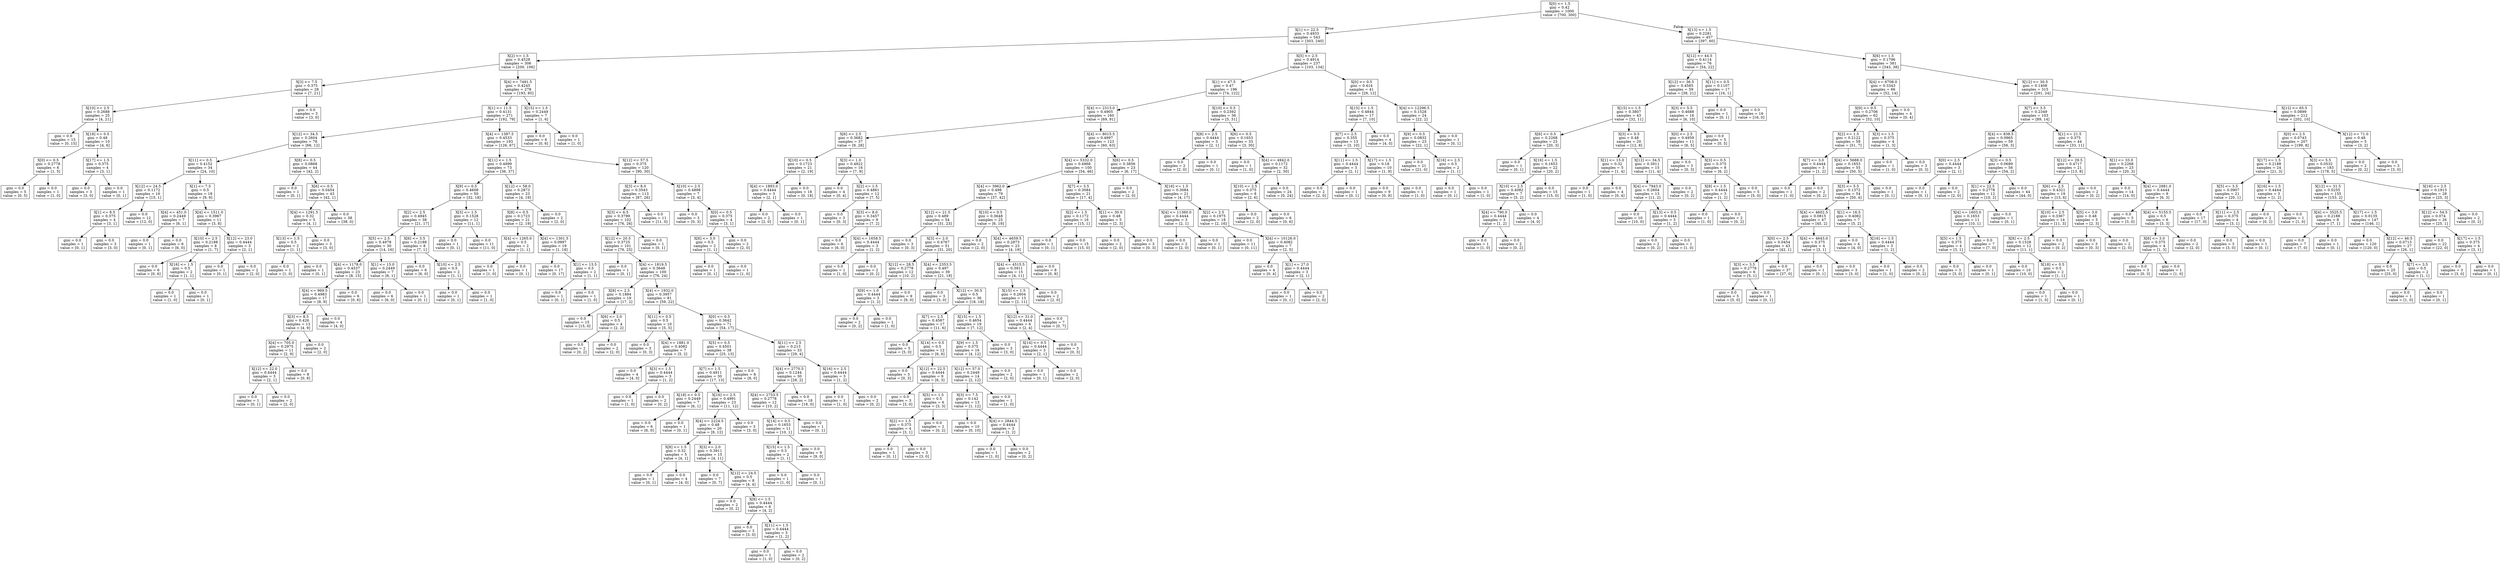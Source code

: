 digraph Tree {
node [shape=box] ;
0 [label="X[0] <= 1.5\ngini = 0.42\nsamples = 1000\nvalue = [700, 300]"] ;
1 [label="X[1] <= 22.5\ngini = 0.4933\nsamples = 543\nvalue = [303, 240]"] ;
0 -> 1 [labeldistance=2.5, labelangle=45, headlabel="True"] ;
2 [label="X[2] <= 1.5\ngini = 0.4528\nsamples = 306\nvalue = [200, 106]"] ;
1 -> 2 ;
3 [label="X[3] <= 7.5\ngini = 0.375\nsamples = 28\nvalue = [7, 21]"] ;
2 -> 3 ;
4 [label="X[10] <= 2.5\ngini = 0.2688\nsamples = 25\nvalue = [4, 21]"] ;
3 -> 4 ;
5 [label="gini = 0.0\nsamples = 15\nvalue = [0, 15]"] ;
4 -> 5 ;
6 [label="X[18] <= 0.5\ngini = 0.48\nsamples = 10\nvalue = [4, 6]"] ;
4 -> 6 ;
7 [label="X[0] <= 0.5\ngini = 0.2778\nsamples = 6\nvalue = [1, 5]"] ;
6 -> 7 ;
8 [label="gini = 0.0\nsamples = 5\nvalue = [0, 5]"] ;
7 -> 8 ;
9 [label="gini = 0.0\nsamples = 1\nvalue = [1, 0]"] ;
7 -> 9 ;
10 [label="X[17] <= 1.5\ngini = 0.375\nsamples = 4\nvalue = [3, 1]"] ;
6 -> 10 ;
11 [label="gini = 0.0\nsamples = 3\nvalue = [3, 0]"] ;
10 -> 11 ;
12 [label="gini = 0.0\nsamples = 1\nvalue = [0, 1]"] ;
10 -> 12 ;
13 [label="gini = 0.0\nsamples = 3\nvalue = [3, 0]"] ;
3 -> 13 ;
14 [label="X[4] <= 7491.5\ngini = 0.4245\nsamples = 278\nvalue = [193, 85]"] ;
2 -> 14 ;
15 [label="X[1] <= 11.5\ngini = 0.4131\nsamples = 271\nvalue = [192, 79]"] ;
14 -> 15 ;
16 [label="X[12] <= 34.5\ngini = 0.2604\nsamples = 78\nvalue = [66, 12]"] ;
15 -> 16 ;
17 [label="X[11] <= 0.5\ngini = 0.4152\nsamples = 34\nvalue = [24, 10]"] ;
16 -> 17 ;
18 [label="X[12] <= 24.5\ngini = 0.1172\nsamples = 16\nvalue = [15, 1]"] ;
17 -> 18 ;
19 [label="X[1] <= 8.5\ngini = 0.375\nsamples = 4\nvalue = [3, 1]"] ;
18 -> 19 ;
20 [label="gini = 0.0\nsamples = 1\nvalue = [0, 1]"] ;
19 -> 20 ;
21 [label="gini = 0.0\nsamples = 3\nvalue = [3, 0]"] ;
19 -> 21 ;
22 [label="gini = 0.0\nsamples = 12\nvalue = [12, 0]"] ;
18 -> 22 ;
23 [label="X[1] <= 7.5\ngini = 0.5\nsamples = 18\nvalue = [9, 9]"] ;
17 -> 23 ;
24 [label="X[4] <= 451.0\ngini = 0.2449\nsamples = 7\nvalue = [6, 1]"] ;
23 -> 24 ;
25 [label="gini = 0.0\nsamples = 1\nvalue = [0, 1]"] ;
24 -> 25 ;
26 [label="gini = 0.0\nsamples = 6\nvalue = [6, 0]"] ;
24 -> 26 ;
27 [label="X[4] <= 1511.0\ngini = 0.3967\nsamples = 11\nvalue = [3, 8]"] ;
23 -> 27 ;
28 [label="X[10] <= 2.5\ngini = 0.2188\nsamples = 8\nvalue = [1, 7]"] ;
27 -> 28 ;
29 [label="gini = 0.0\nsamples = 6\nvalue = [0, 6]"] ;
28 -> 29 ;
30 [label="X[16] <= 1.5\ngini = 0.5\nsamples = 2\nvalue = [1, 1]"] ;
28 -> 30 ;
31 [label="gini = 0.0\nsamples = 1\nvalue = [1, 0]"] ;
30 -> 31 ;
32 [label="gini = 0.0\nsamples = 1\nvalue = [0, 1]"] ;
30 -> 32 ;
33 [label="X[12] <= 23.0\ngini = 0.4444\nsamples = 3\nvalue = [2, 1]"] ;
27 -> 33 ;
34 [label="gini = 0.0\nsamples = 1\nvalue = [0, 1]"] ;
33 -> 34 ;
35 [label="gini = 0.0\nsamples = 2\nvalue = [2, 0]"] ;
33 -> 35 ;
36 [label="X[8] <= 0.5\ngini = 0.0868\nsamples = 44\nvalue = [42, 2]"] ;
16 -> 36 ;
37 [label="gini = 0.0\nsamples = 1\nvalue = [0, 1]"] ;
36 -> 37 ;
38 [label="X[6] <= 0.5\ngini = 0.0454\nsamples = 43\nvalue = [42, 1]"] ;
36 -> 38 ;
39 [label="X[4] <= 1291.5\ngini = 0.32\nsamples = 5\nvalue = [4, 1]"] ;
38 -> 39 ;
40 [label="X[13] <= 1.5\ngini = 0.5\nsamples = 2\nvalue = [1, 1]"] ;
39 -> 40 ;
41 [label="gini = 0.0\nsamples = 1\nvalue = [1, 0]"] ;
40 -> 41 ;
42 [label="gini = 0.0\nsamples = 1\nvalue = [0, 1]"] ;
40 -> 42 ;
43 [label="gini = 0.0\nsamples = 3\nvalue = [3, 0]"] ;
39 -> 43 ;
44 [label="gini = 0.0\nsamples = 38\nvalue = [38, 0]"] ;
38 -> 44 ;
45 [label="X[4] <= 1387.5\ngini = 0.4533\nsamples = 193\nvalue = [126, 67]"] ;
15 -> 45 ;
46 [label="X[11] <= 1.5\ngini = 0.4999\nsamples = 73\nvalue = [36, 37]"] ;
45 -> 46 ;
47 [label="X[9] <= 0.5\ngini = 0.4608\nsamples = 50\nvalue = [32, 18]"] ;
46 -> 47 ;
48 [label="X[2] <= 2.5\ngini = 0.4945\nsamples = 38\nvalue = [21, 17]"] ;
47 -> 48 ;
49 [label="X[5] <= 2.5\ngini = 0.4978\nsamples = 30\nvalue = [14, 16]"] ;
48 -> 49 ;
50 [label="X[4] <= 1178.0\ngini = 0.4537\nsamples = 23\nvalue = [8, 15]"] ;
49 -> 50 ;
51 [label="X[4] <= 969.5\ngini = 0.4983\nsamples = 17\nvalue = [8, 9]"] ;
50 -> 51 ;
52 [label="X[3] <= 8.5\ngini = 0.426\nsamples = 13\nvalue = [4, 9]"] ;
51 -> 52 ;
53 [label="X[4] <= 705.0\ngini = 0.2975\nsamples = 11\nvalue = [2, 9]"] ;
52 -> 53 ;
54 [label="X[12] <= 22.0\ngini = 0.4444\nsamples = 3\nvalue = [2, 1]"] ;
53 -> 54 ;
55 [label="gini = 0.0\nsamples = 1\nvalue = [0, 1]"] ;
54 -> 55 ;
56 [label="gini = 0.0\nsamples = 2\nvalue = [2, 0]"] ;
54 -> 56 ;
57 [label="gini = 0.0\nsamples = 8\nvalue = [0, 8]"] ;
53 -> 57 ;
58 [label="gini = 0.0\nsamples = 2\nvalue = [2, 0]"] ;
52 -> 58 ;
59 [label="gini = 0.0\nsamples = 4\nvalue = [4, 0]"] ;
51 -> 59 ;
60 [label="gini = 0.0\nsamples = 6\nvalue = [0, 6]"] ;
50 -> 60 ;
61 [label="X[1] <= 15.0\ngini = 0.2449\nsamples = 7\nvalue = [6, 1]"] ;
49 -> 61 ;
62 [label="gini = 0.0\nsamples = 6\nvalue = [6, 0]"] ;
61 -> 62 ;
63 [label="gini = 0.0\nsamples = 1\nvalue = [0, 1]"] ;
61 -> 63 ;
64 [label="X[6] <= 3.5\ngini = 0.2188\nsamples = 8\nvalue = [7, 1]"] ;
48 -> 64 ;
65 [label="gini = 0.0\nsamples = 6\nvalue = [6, 0]"] ;
64 -> 65 ;
66 [label="X[10] <= 2.5\ngini = 0.5\nsamples = 2\nvalue = [1, 1]"] ;
64 -> 66 ;
67 [label="gini = 0.0\nsamples = 1\nvalue = [0, 1]"] ;
66 -> 67 ;
68 [label="gini = 0.0\nsamples = 1\nvalue = [1, 0]"] ;
66 -> 68 ;
69 [label="X[3] <= 1.5\ngini = 0.1528\nsamples = 12\nvalue = [11, 1]"] ;
47 -> 69 ;
70 [label="gini = 0.0\nsamples = 1\nvalue = [0, 1]"] ;
69 -> 70 ;
71 [label="gini = 0.0\nsamples = 11\nvalue = [11, 0]"] ;
69 -> 71 ;
72 [label="X[12] <= 58.0\ngini = 0.2873\nsamples = 23\nvalue = [4, 19]"] ;
46 -> 72 ;
73 [label="X[8] <= 0.5\ngini = 0.1723\nsamples = 21\nvalue = [2, 19]"] ;
72 -> 73 ;
74 [label="X[4] <= 1265.0\ngini = 0.5\nsamples = 2\nvalue = [1, 1]"] ;
73 -> 74 ;
75 [label="gini = 0.0\nsamples = 1\nvalue = [1, 0]"] ;
74 -> 75 ;
76 [label="gini = 0.0\nsamples = 1\nvalue = [0, 1]"] ;
74 -> 76 ;
77 [label="X[4] <= 1301.5\ngini = 0.0997\nsamples = 19\nvalue = [1, 18]"] ;
73 -> 77 ;
78 [label="gini = 0.0\nsamples = 17\nvalue = [0, 17]"] ;
77 -> 78 ;
79 [label="X[1] <= 13.5\ngini = 0.5\nsamples = 2\nvalue = [1, 1]"] ;
77 -> 79 ;
80 [label="gini = 0.0\nsamples = 1\nvalue = [0, 1]"] ;
79 -> 80 ;
81 [label="gini = 0.0\nsamples = 1\nvalue = [1, 0]"] ;
79 -> 81 ;
82 [label="gini = 0.0\nsamples = 2\nvalue = [2, 0]"] ;
72 -> 82 ;
83 [label="X[12] <= 57.5\ngini = 0.375\nsamples = 120\nvalue = [90, 30]"] ;
45 -> 83 ;
84 [label="X[3] <= 8.0\ngini = 0.3543\nsamples = 113\nvalue = [87, 26]"] ;
83 -> 84 ;
85 [label="X[3] <= 6.5\ngini = 0.3799\nsamples = 102\nvalue = [76, 26]"] ;
84 -> 85 ;
86 [label="X[12] <= 20.5\ngini = 0.3725\nsamples = 101\nvalue = [76, 25]"] ;
85 -> 86 ;
87 [label="gini = 0.0\nsamples = 1\nvalue = [0, 1]"] ;
86 -> 87 ;
88 [label="X[4] <= 1819.5\ngini = 0.3648\nsamples = 100\nvalue = [76, 24]"] ;
86 -> 88 ;
89 [label="X[8] <= 2.5\ngini = 0.1884\nsamples = 19\nvalue = [17, 2]"] ;
88 -> 89 ;
90 [label="gini = 0.0\nsamples = 15\nvalue = [15, 0]"] ;
89 -> 90 ;
91 [label="X[6] <= 3.0\ngini = 0.5\nsamples = 4\nvalue = [2, 2]"] ;
89 -> 91 ;
92 [label="gini = 0.0\nsamples = 2\nvalue = [0, 2]"] ;
91 -> 92 ;
93 [label="gini = 0.0\nsamples = 2\nvalue = [2, 0]"] ;
91 -> 93 ;
94 [label="X[4] <= 1932.0\ngini = 0.3957\nsamples = 81\nvalue = [59, 22]"] ;
88 -> 94 ;
95 [label="X[11] <= 0.5\ngini = 0.5\nsamples = 10\nvalue = [5, 5]"] ;
94 -> 95 ;
96 [label="gini = 0.0\nsamples = 3\nvalue = [0, 3]"] ;
95 -> 96 ;
97 [label="X[4] <= 1881.0\ngini = 0.4082\nsamples = 7\nvalue = [5, 2]"] ;
95 -> 97 ;
98 [label="gini = 0.0\nsamples = 4\nvalue = [4, 0]"] ;
97 -> 98 ;
99 [label="X[3] <= 1.5\ngini = 0.4444\nsamples = 3\nvalue = [1, 2]"] ;
97 -> 99 ;
100 [label="gini = 0.0\nsamples = 1\nvalue = [1, 0]"] ;
99 -> 100 ;
101 [label="gini = 0.0\nsamples = 2\nvalue = [0, 2]"] ;
99 -> 101 ;
102 [label="X[0] <= 0.5\ngini = 0.3642\nsamples = 71\nvalue = [54, 17]"] ;
94 -> 102 ;
103 [label="X[5] <= 0.5\ngini = 0.4501\nsamples = 38\nvalue = [25, 13]"] ;
102 -> 103 ;
104 [label="X[7] <= 1.5\ngini = 0.4911\nsamples = 30\nvalue = [17, 13]"] ;
103 -> 104 ;
105 [label="X[18] <= 0.5\ngini = 0.2449\nsamples = 7\nvalue = [6, 1]"] ;
104 -> 105 ;
106 [label="gini = 0.0\nsamples = 6\nvalue = [6, 0]"] ;
105 -> 106 ;
107 [label="gini = 0.0\nsamples = 1\nvalue = [0, 1]"] ;
105 -> 107 ;
108 [label="X[16] <= 2.5\ngini = 0.4991\nsamples = 23\nvalue = [11, 12]"] ;
104 -> 108 ;
109 [label="X[4] <= 2224.5\ngini = 0.48\nsamples = 20\nvalue = [8, 12]"] ;
108 -> 109 ;
110 [label="X[8] <= 1.5\ngini = 0.32\nsamples = 5\nvalue = [4, 1]"] ;
109 -> 110 ;
111 [label="gini = 0.0\nsamples = 1\nvalue = [0, 1]"] ;
110 -> 111 ;
112 [label="gini = 0.0\nsamples = 4\nvalue = [4, 0]"] ;
110 -> 112 ;
113 [label="X[3] <= 2.0\ngini = 0.3911\nsamples = 15\nvalue = [4, 11]"] ;
109 -> 113 ;
114 [label="gini = 0.0\nsamples = 7\nvalue = [0, 7]"] ;
113 -> 114 ;
115 [label="X[12] <= 24.5\ngini = 0.5\nsamples = 8\nvalue = [4, 4]"] ;
113 -> 115 ;
116 [label="gini = 0.0\nsamples = 2\nvalue = [0, 2]"] ;
115 -> 116 ;
117 [label="X[8] <= 1.5\ngini = 0.4444\nsamples = 6\nvalue = [4, 2]"] ;
115 -> 117 ;
118 [label="gini = 0.0\nsamples = 3\nvalue = [3, 0]"] ;
117 -> 118 ;
119 [label="X[11] <= 1.5\ngini = 0.4444\nsamples = 3\nvalue = [1, 2]"] ;
117 -> 119 ;
120 [label="gini = 0.0\nsamples = 1\nvalue = [1, 0]"] ;
119 -> 120 ;
121 [label="gini = 0.0\nsamples = 2\nvalue = [0, 2]"] ;
119 -> 121 ;
122 [label="gini = 0.0\nsamples = 3\nvalue = [3, 0]"] ;
108 -> 122 ;
123 [label="gini = 0.0\nsamples = 8\nvalue = [8, 0]"] ;
103 -> 123 ;
124 [label="X[11] <= 2.5\ngini = 0.213\nsamples = 33\nvalue = [29, 4]"] ;
102 -> 124 ;
125 [label="X[4] <= 2770.5\ngini = 0.1244\nsamples = 30\nvalue = [28, 2]"] ;
124 -> 125 ;
126 [label="X[4] <= 2753.5\ngini = 0.2778\nsamples = 12\nvalue = [10, 2]"] ;
125 -> 126 ;
127 [label="X[14] <= 0.5\ngini = 0.1653\nsamples = 11\nvalue = [10, 1]"] ;
126 -> 127 ;
128 [label="X[15] <= 1.5\ngini = 0.5\nsamples = 2\nvalue = [1, 1]"] ;
127 -> 128 ;
129 [label="gini = 0.0\nsamples = 1\nvalue = [1, 0]"] ;
128 -> 129 ;
130 [label="gini = 0.0\nsamples = 1\nvalue = [0, 1]"] ;
128 -> 130 ;
131 [label="gini = 0.0\nsamples = 9\nvalue = [9, 0]"] ;
127 -> 131 ;
132 [label="gini = 0.0\nsamples = 1\nvalue = [0, 1]"] ;
126 -> 132 ;
133 [label="gini = 0.0\nsamples = 18\nvalue = [18, 0]"] ;
125 -> 133 ;
134 [label="X[16] <= 2.5\ngini = 0.4444\nsamples = 3\nvalue = [1, 2]"] ;
124 -> 134 ;
135 [label="gini = 0.0\nsamples = 1\nvalue = [1, 0]"] ;
134 -> 135 ;
136 [label="gini = 0.0\nsamples = 2\nvalue = [0, 2]"] ;
134 -> 136 ;
137 [label="gini = 0.0\nsamples = 1\nvalue = [0, 1]"] ;
85 -> 137 ;
138 [label="gini = 0.0\nsamples = 11\nvalue = [11, 0]"] ;
84 -> 138 ;
139 [label="X[10] <= 2.5\ngini = 0.4898\nsamples = 7\nvalue = [3, 4]"] ;
83 -> 139 ;
140 [label="gini = 0.0\nsamples = 3\nvalue = [0, 3]"] ;
139 -> 140 ;
141 [label="X[0] <= 0.5\ngini = 0.375\nsamples = 4\nvalue = [3, 1]"] ;
139 -> 141 ;
142 [label="X[6] <= 3.0\ngini = 0.5\nsamples = 2\nvalue = [1, 1]"] ;
141 -> 142 ;
143 [label="gini = 0.0\nsamples = 1\nvalue = [0, 1]"] ;
142 -> 143 ;
144 [label="gini = 0.0\nsamples = 1\nvalue = [1, 0]"] ;
142 -> 144 ;
145 [label="gini = 0.0\nsamples = 2\nvalue = [2, 0]"] ;
141 -> 145 ;
146 [label="X[15] <= 1.5\ngini = 0.2449\nsamples = 7\nvalue = [1, 6]"] ;
14 -> 146 ;
147 [label="gini = 0.0\nsamples = 6\nvalue = [0, 6]"] ;
146 -> 147 ;
148 [label="gini = 0.0\nsamples = 1\nvalue = [1, 0]"] ;
146 -> 148 ;
149 [label="X[5] <= 2.5\ngini = 0.4914\nsamples = 237\nvalue = [103, 134]"] ;
1 -> 149 ;
150 [label="X[1] <= 47.5\ngini = 0.47\nsamples = 196\nvalue = [74, 122]"] ;
149 -> 150 ;
151 [label="X[4] <= 2313.0\ngini = 0.4905\nsamples = 160\nvalue = [69, 91]"] ;
150 -> 151 ;
152 [label="X[6] <= 2.5\ngini = 0.3682\nsamples = 37\nvalue = [9, 28]"] ;
151 -> 152 ;
153 [label="X[10] <= 0.5\ngini = 0.1723\nsamples = 21\nvalue = [2, 19]"] ;
152 -> 153 ;
154 [label="X[4] <= 1893.0\ngini = 0.4444\nsamples = 3\nvalue = [2, 1]"] ;
153 -> 154 ;
155 [label="gini = 0.0\nsamples = 2\nvalue = [2, 0]"] ;
154 -> 155 ;
156 [label="gini = 0.0\nsamples = 1\nvalue = [0, 1]"] ;
154 -> 156 ;
157 [label="gini = 0.0\nsamples = 18\nvalue = [0, 18]"] ;
153 -> 157 ;
158 [label="X[3] <= 1.0\ngini = 0.4922\nsamples = 16\nvalue = [7, 9]"] ;
152 -> 158 ;
159 [label="gini = 0.0\nsamples = 4\nvalue = [0, 4]"] ;
158 -> 159 ;
160 [label="X[2] <= 1.5\ngini = 0.4861\nsamples = 12\nvalue = [7, 5]"] ;
158 -> 160 ;
161 [label="gini = 0.0\nsamples = 3\nvalue = [0, 3]"] ;
160 -> 161 ;
162 [label="X[3] <= 8.0\ngini = 0.3457\nsamples = 9\nvalue = [7, 2]"] ;
160 -> 162 ;
163 [label="gini = 0.0\nsamples = 6\nvalue = [6, 0]"] ;
162 -> 163 ;
164 [label="X[4] <= 1658.5\ngini = 0.4444\nsamples = 3\nvalue = [1, 2]"] ;
162 -> 164 ;
165 [label="gini = 0.0\nsamples = 1\nvalue = [1, 0]"] ;
164 -> 165 ;
166 [label="gini = 0.0\nsamples = 2\nvalue = [0, 2]"] ;
164 -> 166 ;
167 [label="X[4] <= 8015.5\ngini = 0.4997\nsamples = 123\nvalue = [60, 63]"] ;
151 -> 167 ;
168 [label="X[4] <= 5332.0\ngini = 0.4968\nsamples = 100\nvalue = [54, 46]"] ;
167 -> 168 ;
169 [label="X[4] <= 3962.0\ngini = 0.498\nsamples = 79\nvalue = [37, 42]"] ;
168 -> 169 ;
170 [label="X[12] <= 21.5\ngini = 0.489\nsamples = 54\nvalue = [31, 23]"] ;
169 -> 170 ;
171 [label="gini = 0.0\nsamples = 3\nvalue = [0, 3]"] ;
170 -> 171 ;
172 [label="X[3] <= 2.0\ngini = 0.4767\nsamples = 51\nvalue = [31, 20]"] ;
170 -> 172 ;
173 [label="X[12] <= 28.5\ngini = 0.2778\nsamples = 12\nvalue = [10, 2]"] ;
172 -> 173 ;
174 [label="X[9] <= 1.0\ngini = 0.4444\nsamples = 3\nvalue = [1, 2]"] ;
173 -> 174 ;
175 [label="gini = 0.0\nsamples = 2\nvalue = [0, 2]"] ;
174 -> 175 ;
176 [label="gini = 0.0\nsamples = 1\nvalue = [1, 0]"] ;
174 -> 176 ;
177 [label="gini = 0.0\nsamples = 9\nvalue = [9, 0]"] ;
173 -> 177 ;
178 [label="X[4] <= 2353.5\ngini = 0.497\nsamples = 39\nvalue = [21, 18]"] ;
172 -> 178 ;
179 [label="gini = 0.0\nsamples = 3\nvalue = [3, 0]"] ;
178 -> 179 ;
180 [label="X[12] <= 30.5\ngini = 0.5\nsamples = 36\nvalue = [18, 18]"] ;
178 -> 180 ;
181 [label="X[7] <= 2.5\ngini = 0.4567\nsamples = 17\nvalue = [11, 6]"] ;
180 -> 181 ;
182 [label="gini = 0.0\nsamples = 5\nvalue = [5, 0]"] ;
181 -> 182 ;
183 [label="X[14] <= 0.5\ngini = 0.5\nsamples = 12\nvalue = [6, 6]"] ;
181 -> 183 ;
184 [label="gini = 0.0\nsamples = 3\nvalue = [0, 3]"] ;
183 -> 184 ;
185 [label="X[12] <= 22.5\ngini = 0.4444\nsamples = 9\nvalue = [6, 3]"] ;
183 -> 185 ;
186 [label="gini = 0.0\nsamples = 3\nvalue = [3, 0]"] ;
185 -> 186 ;
187 [label="X[5] <= 1.5\ngini = 0.5\nsamples = 6\nvalue = [3, 3]"] ;
185 -> 187 ;
188 [label="X[2] <= 1.5\ngini = 0.375\nsamples = 4\nvalue = [3, 1]"] ;
187 -> 188 ;
189 [label="gini = 0.0\nsamples = 1\nvalue = [0, 1]"] ;
188 -> 189 ;
190 [label="gini = 0.0\nsamples = 3\nvalue = [3, 0]"] ;
188 -> 190 ;
191 [label="gini = 0.0\nsamples = 2\nvalue = [0, 2]"] ;
187 -> 191 ;
192 [label="X[15] <= 1.5\ngini = 0.4654\nsamples = 19\nvalue = [7, 12]"] ;
180 -> 192 ;
193 [label="X[9] <= 1.5\ngini = 0.375\nsamples = 16\nvalue = [4, 12]"] ;
192 -> 193 ;
194 [label="X[12] <= 57.0\ngini = 0.2449\nsamples = 14\nvalue = [2, 12]"] ;
193 -> 194 ;
195 [label="X[3] <= 7.5\ngini = 0.142\nsamples = 13\nvalue = [1, 12]"] ;
194 -> 195 ;
196 [label="gini = 0.0\nsamples = 10\nvalue = [0, 10]"] ;
195 -> 196 ;
197 [label="X[4] <= 2844.5\ngini = 0.4444\nsamples = 3\nvalue = [1, 2]"] ;
195 -> 197 ;
198 [label="gini = 0.0\nsamples = 1\nvalue = [1, 0]"] ;
197 -> 198 ;
199 [label="gini = 0.0\nsamples = 2\nvalue = [0, 2]"] ;
197 -> 199 ;
200 [label="gini = 0.0\nsamples = 1\nvalue = [1, 0]"] ;
194 -> 200 ;
201 [label="gini = 0.0\nsamples = 2\nvalue = [2, 0]"] ;
193 -> 201 ;
202 [label="gini = 0.0\nsamples = 3\nvalue = [3, 0]"] ;
192 -> 202 ;
203 [label="X[10] <= 0.5\ngini = 0.3648\nsamples = 25\nvalue = [6, 19]"] ;
169 -> 203 ;
204 [label="gini = 0.0\nsamples = 2\nvalue = [2, 0]"] ;
203 -> 204 ;
205 [label="X[4] <= 4659.5\ngini = 0.2873\nsamples = 23\nvalue = [4, 19]"] ;
203 -> 205 ;
206 [label="X[4] <= 4515.5\ngini = 0.3911\nsamples = 15\nvalue = [4, 11]"] ;
205 -> 206 ;
207 [label="X[15] <= 1.5\ngini = 0.2604\nsamples = 13\nvalue = [2, 11]"] ;
206 -> 207 ;
208 [label="X[12] <= 31.0\ngini = 0.4444\nsamples = 6\nvalue = [2, 4]"] ;
207 -> 208 ;
209 [label="X[14] <= 0.5\ngini = 0.4444\nsamples = 3\nvalue = [2, 1]"] ;
208 -> 209 ;
210 [label="gini = 0.0\nsamples = 1\nvalue = [0, 1]"] ;
209 -> 210 ;
211 [label="gini = 0.0\nsamples = 2\nvalue = [2, 0]"] ;
209 -> 211 ;
212 [label="gini = 0.0\nsamples = 3\nvalue = [0, 3]"] ;
208 -> 212 ;
213 [label="gini = 0.0\nsamples = 7\nvalue = [0, 7]"] ;
207 -> 213 ;
214 [label="gini = 0.0\nsamples = 2\nvalue = [2, 0]"] ;
206 -> 214 ;
215 [label="gini = 0.0\nsamples = 8\nvalue = [0, 8]"] ;
205 -> 215 ;
216 [label="X[7] <= 3.5\ngini = 0.3084\nsamples = 21\nvalue = [17, 4]"] ;
168 -> 216 ;
217 [label="X[2] <= 1.5\ngini = 0.1172\nsamples = 16\nvalue = [15, 1]"] ;
216 -> 217 ;
218 [label="gini = 0.0\nsamples = 1\nvalue = [0, 1]"] ;
217 -> 218 ;
219 [label="gini = 0.0\nsamples = 15\nvalue = [15, 0]"] ;
217 -> 219 ;
220 [label="X[1] <= 30.0\ngini = 0.48\nsamples = 5\nvalue = [2, 3]"] ;
216 -> 220 ;
221 [label="gini = 0.0\nsamples = 2\nvalue = [2, 0]"] ;
220 -> 221 ;
222 [label="gini = 0.0\nsamples = 3\nvalue = [0, 3]"] ;
220 -> 222 ;
223 [label="X[6] <= 0.5\ngini = 0.3856\nsamples = 23\nvalue = [6, 17]"] ;
167 -> 223 ;
224 [label="gini = 0.0\nsamples = 2\nvalue = [2, 0]"] ;
223 -> 224 ;
225 [label="X[16] <= 1.5\ngini = 0.3084\nsamples = 21\nvalue = [4, 17]"] ;
223 -> 225 ;
226 [label="X[4] <= 11360.0\ngini = 0.4444\nsamples = 3\nvalue = [2, 1]"] ;
225 -> 226 ;
227 [label="gini = 0.0\nsamples = 2\nvalue = [2, 0]"] ;
226 -> 227 ;
228 [label="gini = 0.0\nsamples = 1\nvalue = [0, 1]"] ;
226 -> 228 ;
229 [label="X[2] <= 2.5\ngini = 0.1975\nsamples = 18\nvalue = [2, 16]"] ;
225 -> 229 ;
230 [label="gini = 0.0\nsamples = 11\nvalue = [0, 11]"] ;
229 -> 230 ;
231 [label="X[4] <= 10126.0\ngini = 0.4082\nsamples = 7\nvalue = [2, 5]"] ;
229 -> 231 ;
232 [label="gini = 0.0\nsamples = 4\nvalue = [0, 4]"] ;
231 -> 232 ;
233 [label="X[1] <= 27.0\ngini = 0.4444\nsamples = 3\nvalue = [2, 1]"] ;
231 -> 233 ;
234 [label="gini = 0.0\nsamples = 1\nvalue = [0, 1]"] ;
233 -> 234 ;
235 [label="gini = 0.0\nsamples = 2\nvalue = [2, 0]"] ;
233 -> 235 ;
236 [label="X[10] <= 0.5\ngini = 0.2392\nsamples = 36\nvalue = [5, 31]"] ;
150 -> 236 ;
237 [label="X[8] <= 2.5\ngini = 0.4444\nsamples = 3\nvalue = [2, 1]"] ;
236 -> 237 ;
238 [label="gini = 0.0\nsamples = 2\nvalue = [2, 0]"] ;
237 -> 238 ;
239 [label="gini = 0.0\nsamples = 1\nvalue = [0, 1]"] ;
237 -> 239 ;
240 [label="X[6] <= 0.5\ngini = 0.1653\nsamples = 33\nvalue = [3, 30]"] ;
236 -> 240 ;
241 [label="gini = 0.0\nsamples = 1\nvalue = [1, 0]"] ;
240 -> 241 ;
242 [label="X[4] <= 4942.0\ngini = 0.1172\nsamples = 32\nvalue = [2, 30]"] ;
240 -> 242 ;
243 [label="X[10] <= 2.5\ngini = 0.375\nsamples = 8\nvalue = [2, 6]"] ;
242 -> 243 ;
244 [label="gini = 0.0\nsamples = 2\nvalue = [2, 0]"] ;
243 -> 244 ;
245 [label="gini = 0.0\nsamples = 6\nvalue = [0, 6]"] ;
243 -> 245 ;
246 [label="gini = 0.0\nsamples = 24\nvalue = [0, 24]"] ;
242 -> 246 ;
247 [label="X[0] <= 0.5\ngini = 0.414\nsamples = 41\nvalue = [29, 12]"] ;
149 -> 247 ;
248 [label="X[15] <= 1.5\ngini = 0.4844\nsamples = 17\nvalue = [7, 10]"] ;
247 -> 248 ;
249 [label="X[7] <= 2.5\ngini = 0.355\nsamples = 13\nvalue = [3, 10]"] ;
248 -> 249 ;
250 [label="X[11] <= 1.5\ngini = 0.4444\nsamples = 3\nvalue = [2, 1]"] ;
249 -> 250 ;
251 [label="gini = 0.0\nsamples = 2\nvalue = [2, 0]"] ;
250 -> 251 ;
252 [label="gini = 0.0\nsamples = 1\nvalue = [0, 1]"] ;
250 -> 252 ;
253 [label="X[17] <= 1.5\ngini = 0.18\nsamples = 10\nvalue = [1, 9]"] ;
249 -> 253 ;
254 [label="gini = 0.0\nsamples = 9\nvalue = [0, 9]"] ;
253 -> 254 ;
255 [label="gini = 0.0\nsamples = 1\nvalue = [1, 0]"] ;
253 -> 255 ;
256 [label="gini = 0.0\nsamples = 4\nvalue = [4, 0]"] ;
248 -> 256 ;
257 [label="X[4] <= 12296.5\ngini = 0.1528\nsamples = 24\nvalue = [22, 2]"] ;
247 -> 257 ;
258 [label="X[9] <= 0.5\ngini = 0.0832\nsamples = 23\nvalue = [22, 1]"] ;
257 -> 258 ;
259 [label="gini = 0.0\nsamples = 21\nvalue = [21, 0]"] ;
258 -> 259 ;
260 [label="X[16] <= 2.5\ngini = 0.5\nsamples = 2\nvalue = [1, 1]"] ;
258 -> 260 ;
261 [label="gini = 0.0\nsamples = 1\nvalue = [0, 1]"] ;
260 -> 261 ;
262 [label="gini = 0.0\nsamples = 1\nvalue = [1, 0]"] ;
260 -> 262 ;
263 [label="gini = 0.0\nsamples = 1\nvalue = [0, 1]"] ;
257 -> 263 ;
264 [label="X[13] <= 1.5\ngini = 0.2281\nsamples = 457\nvalue = [397, 60]"] ;
0 -> 264 [labeldistance=2.5, labelangle=-45, headlabel="False"] ;
265 [label="X[12] <= 44.5\ngini = 0.4114\nsamples = 76\nvalue = [54, 22]"] ;
264 -> 265 ;
266 [label="X[12] <= 36.5\ngini = 0.4585\nsamples = 59\nvalue = [38, 21]"] ;
265 -> 266 ;
267 [label="X[15] <= 1.5\ngini = 0.3807\nsamples = 43\nvalue = [32, 11]"] ;
266 -> 267 ;
268 [label="X[6] <= 0.5\ngini = 0.2268\nsamples = 23\nvalue = [20, 3]"] ;
267 -> 268 ;
269 [label="gini = 0.0\nsamples = 1\nvalue = [0, 1]"] ;
268 -> 269 ;
270 [label="X[16] <= 1.5\ngini = 0.1653\nsamples = 22\nvalue = [20, 2]"] ;
268 -> 270 ;
271 [label="X[10] <= 2.5\ngini = 0.4082\nsamples = 7\nvalue = [5, 2]"] ;
270 -> 271 ;
272 [label="X[4] <= 790.0\ngini = 0.4444\nsamples = 3\nvalue = [1, 2]"] ;
271 -> 272 ;
273 [label="gini = 0.0\nsamples = 1\nvalue = [1, 0]"] ;
272 -> 273 ;
274 [label="gini = 0.0\nsamples = 2\nvalue = [0, 2]"] ;
272 -> 274 ;
275 [label="gini = 0.0\nsamples = 4\nvalue = [4, 0]"] ;
271 -> 275 ;
276 [label="gini = 0.0\nsamples = 15\nvalue = [15, 0]"] ;
270 -> 276 ;
277 [label="X[3] <= 0.5\ngini = 0.48\nsamples = 20\nvalue = [12, 8]"] ;
267 -> 277 ;
278 [label="X[1] <= 15.0\ngini = 0.32\nsamples = 5\nvalue = [1, 4]"] ;
277 -> 278 ;
279 [label="gini = 0.0\nsamples = 1\nvalue = [1, 0]"] ;
278 -> 279 ;
280 [label="gini = 0.0\nsamples = 4\nvalue = [0, 4]"] ;
278 -> 280 ;
281 [label="X[12] <= 34.5\ngini = 0.3911\nsamples = 15\nvalue = [11, 4]"] ;
277 -> 281 ;
282 [label="X[4] <= 7943.0\ngini = 0.2604\nsamples = 13\nvalue = [11, 2]"] ;
281 -> 282 ;
283 [label="gini = 0.0\nsamples = 10\nvalue = [10, 0]"] ;
282 -> 283 ;
284 [label="X[13] <= 0.5\ngini = 0.4444\nsamples = 3\nvalue = [1, 2]"] ;
282 -> 284 ;
285 [label="gini = 0.0\nsamples = 2\nvalue = [0, 2]"] ;
284 -> 285 ;
286 [label="gini = 0.0\nsamples = 1\nvalue = [1, 0]"] ;
284 -> 286 ;
287 [label="gini = 0.0\nsamples = 2\nvalue = [0, 2]"] ;
281 -> 287 ;
288 [label="X[3] <= 5.5\ngini = 0.4688\nsamples = 16\nvalue = [6, 10]"] ;
266 -> 288 ;
289 [label="X[0] <= 2.5\ngini = 0.4959\nsamples = 11\nvalue = [6, 5]"] ;
288 -> 289 ;
290 [label="gini = 0.0\nsamples = 3\nvalue = [0, 3]"] ;
289 -> 290 ;
291 [label="X[3] <= 0.5\ngini = 0.375\nsamples = 8\nvalue = [6, 2]"] ;
289 -> 291 ;
292 [label="X[8] <= 1.5\ngini = 0.4444\nsamples = 3\nvalue = [1, 2]"] ;
291 -> 292 ;
293 [label="gini = 0.0\nsamples = 1\nvalue = [1, 0]"] ;
292 -> 293 ;
294 [label="gini = 0.0\nsamples = 2\nvalue = [0, 2]"] ;
292 -> 294 ;
295 [label="gini = 0.0\nsamples = 5\nvalue = [5, 0]"] ;
291 -> 295 ;
296 [label="gini = 0.0\nsamples = 5\nvalue = [0, 5]"] ;
288 -> 296 ;
297 [label="X[11] <= 0.5\ngini = 0.1107\nsamples = 17\nvalue = [16, 1]"] ;
265 -> 297 ;
298 [label="gini = 0.0\nsamples = 1\nvalue = [0, 1]"] ;
297 -> 298 ;
299 [label="gini = 0.0\nsamples = 16\nvalue = [16, 0]"] ;
297 -> 299 ;
300 [label="X[6] <= 1.5\ngini = 0.1796\nsamples = 381\nvalue = [343, 38]"] ;
264 -> 300 ;
301 [label="X[4] <= 6708.0\ngini = 0.3343\nsamples = 66\nvalue = [52, 14]"] ;
300 -> 301 ;
302 [label="X[9] <= 0.5\ngini = 0.2706\nsamples = 62\nvalue = [52, 10]"] ;
301 -> 302 ;
303 [label="X[2] <= 1.5\ngini = 0.2122\nsamples = 58\nvalue = [51, 7]"] ;
302 -> 303 ;
304 [label="X[7] <= 3.0\ngini = 0.4444\nsamples = 3\nvalue = [1, 2]"] ;
303 -> 304 ;
305 [label="gini = 0.0\nsamples = 1\nvalue = [1, 0]"] ;
304 -> 305 ;
306 [label="gini = 0.0\nsamples = 2\nvalue = [0, 2]"] ;
304 -> 306 ;
307 [label="X[4] <= 5688.0\ngini = 0.1653\nsamples = 55\nvalue = [50, 5]"] ;
303 -> 307 ;
308 [label="X[3] <= 5.5\ngini = 0.1372\nsamples = 54\nvalue = [50, 4]"] ;
307 -> 308 ;
309 [label="X[4] <= 4602.5\ngini = 0.0815\nsamples = 47\nvalue = [45, 2]"] ;
308 -> 309 ;
310 [label="X[0] <= 2.5\ngini = 0.0454\nsamples = 43\nvalue = [42, 1]"] ;
309 -> 310 ;
311 [label="X[3] <= 3.5\ngini = 0.2778\nsamples = 6\nvalue = [5, 1]"] ;
310 -> 311 ;
312 [label="gini = 0.0\nsamples = 5\nvalue = [5, 0]"] ;
311 -> 312 ;
313 [label="gini = 0.0\nsamples = 1\nvalue = [0, 1]"] ;
311 -> 313 ;
314 [label="gini = 0.0\nsamples = 37\nvalue = [37, 0]"] ;
310 -> 314 ;
315 [label="X[4] <= 4643.0\ngini = 0.375\nsamples = 4\nvalue = [3, 1]"] ;
309 -> 315 ;
316 [label="gini = 0.0\nsamples = 1\nvalue = [0, 1]"] ;
315 -> 316 ;
317 [label="gini = 0.0\nsamples = 3\nvalue = [3, 0]"] ;
315 -> 317 ;
318 [label="X[1] <= 16.5\ngini = 0.4082\nsamples = 7\nvalue = [5, 2]"] ;
308 -> 318 ;
319 [label="gini = 0.0\nsamples = 4\nvalue = [4, 0]"] ;
318 -> 319 ;
320 [label="X[16] <= 1.5\ngini = 0.4444\nsamples = 3\nvalue = [1, 2]"] ;
318 -> 320 ;
321 [label="gini = 0.0\nsamples = 1\nvalue = [1, 0]"] ;
320 -> 321 ;
322 [label="gini = 0.0\nsamples = 2\nvalue = [0, 2]"] ;
320 -> 322 ;
323 [label="gini = 0.0\nsamples = 1\nvalue = [0, 1]"] ;
307 -> 323 ;
324 [label="X[3] <= 1.5\ngini = 0.375\nsamples = 4\nvalue = [1, 3]"] ;
302 -> 324 ;
325 [label="gini = 0.0\nsamples = 1\nvalue = [1, 0]"] ;
324 -> 325 ;
326 [label="gini = 0.0\nsamples = 3\nvalue = [0, 3]"] ;
324 -> 326 ;
327 [label="gini = 0.0\nsamples = 4\nvalue = [0, 4]"] ;
301 -> 327 ;
328 [label="X[12] <= 30.5\ngini = 0.1408\nsamples = 315\nvalue = [291, 24]"] ;
300 -> 328 ;
329 [label="X[7] <= 3.5\ngini = 0.2349\nsamples = 103\nvalue = [89, 14]"] ;
328 -> 329 ;
330 [label="X[4] <= 838.5\ngini = 0.0965\nsamples = 59\nvalue = [56, 3]"] ;
329 -> 330 ;
331 [label="X[0] <= 2.5\ngini = 0.4444\nsamples = 3\nvalue = [2, 1]"] ;
330 -> 331 ;
332 [label="gini = 0.0\nsamples = 1\nvalue = [0, 1]"] ;
331 -> 332 ;
333 [label="gini = 0.0\nsamples = 2\nvalue = [2, 0]"] ;
331 -> 333 ;
334 [label="X[3] <= 0.5\ngini = 0.0689\nsamples = 56\nvalue = [54, 2]"] ;
330 -> 334 ;
335 [label="X[1] <= 22.5\ngini = 0.2778\nsamples = 12\nvalue = [10, 2]"] ;
334 -> 335 ;
336 [label="X[4] <= 1603.0\ngini = 0.1653\nsamples = 11\nvalue = [10, 1]"] ;
335 -> 336 ;
337 [label="X[5] <= 1.5\ngini = 0.375\nsamples = 4\nvalue = [3, 1]"] ;
336 -> 337 ;
338 [label="gini = 0.0\nsamples = 3\nvalue = [3, 0]"] ;
337 -> 338 ;
339 [label="gini = 0.0\nsamples = 1\nvalue = [0, 1]"] ;
337 -> 339 ;
340 [label="gini = 0.0\nsamples = 7\nvalue = [7, 0]"] ;
336 -> 340 ;
341 [label="gini = 0.0\nsamples = 1\nvalue = [0, 1]"] ;
335 -> 341 ;
342 [label="gini = 0.0\nsamples = 44\nvalue = [44, 0]"] ;
334 -> 342 ;
343 [label="X[1] <= 21.5\ngini = 0.375\nsamples = 44\nvalue = [33, 11]"] ;
329 -> 343 ;
344 [label="X[12] <= 29.5\ngini = 0.4717\nsamples = 21\nvalue = [13, 8]"] ;
343 -> 344 ;
345 [label="X[6] <= 2.5\ngini = 0.4321\nsamples = 19\nvalue = [13, 6]"] ;
344 -> 345 ;
346 [label="X[10] <= 2.5\ngini = 0.3367\nsamples = 14\nvalue = [11, 3]"] ;
345 -> 346 ;
347 [label="X[8] <= 2.5\ngini = 0.1528\nsamples = 12\nvalue = [11, 1]"] ;
346 -> 347 ;
348 [label="gini = 0.0\nsamples = 10\nvalue = [10, 0]"] ;
347 -> 348 ;
349 [label="X[18] <= 0.5\ngini = 0.5\nsamples = 2\nvalue = [1, 1]"] ;
347 -> 349 ;
350 [label="gini = 0.0\nsamples = 1\nvalue = [1, 0]"] ;
349 -> 350 ;
351 [label="gini = 0.0\nsamples = 1\nvalue = [0, 1]"] ;
349 -> 351 ;
352 [label="gini = 0.0\nsamples = 2\nvalue = [0, 2]"] ;
346 -> 352 ;
353 [label="X[5] <= 3.0\ngini = 0.48\nsamples = 5\nvalue = [2, 3]"] ;
345 -> 353 ;
354 [label="gini = 0.0\nsamples = 3\nvalue = [0, 3]"] ;
353 -> 354 ;
355 [label="gini = 0.0\nsamples = 2\nvalue = [2, 0]"] ;
353 -> 355 ;
356 [label="gini = 0.0\nsamples = 2\nvalue = [0, 2]"] ;
344 -> 356 ;
357 [label="X[1] <= 33.0\ngini = 0.2268\nsamples = 23\nvalue = [20, 3]"] ;
343 -> 357 ;
358 [label="gini = 0.0\nsamples = 14\nvalue = [14, 0]"] ;
357 -> 358 ;
359 [label="X[4] <= 2981.0\ngini = 0.4444\nsamples = 9\nvalue = [6, 3]"] ;
357 -> 359 ;
360 [label="gini = 0.0\nsamples = 3\nvalue = [3, 0]"] ;
359 -> 360 ;
361 [label="X[4] <= 5155.5\ngini = 0.5\nsamples = 6\nvalue = [3, 3]"] ;
359 -> 361 ;
362 [label="X[6] <= 3.0\ngini = 0.375\nsamples = 4\nvalue = [1, 3]"] ;
361 -> 362 ;
363 [label="gini = 0.0\nsamples = 3\nvalue = [0, 3]"] ;
362 -> 363 ;
364 [label="gini = 0.0\nsamples = 1\nvalue = [1, 0]"] ;
362 -> 364 ;
365 [label="gini = 0.0\nsamples = 2\nvalue = [2, 0]"] ;
361 -> 365 ;
366 [label="X[12] <= 65.5\ngini = 0.0899\nsamples = 212\nvalue = [202, 10]"] ;
328 -> 366 ;
367 [label="X[0] <= 2.5\ngini = 0.0743\nsamples = 207\nvalue = [199, 8]"] ;
366 -> 367 ;
368 [label="X[17] <= 1.5\ngini = 0.2188\nsamples = 24\nvalue = [21, 3]"] ;
367 -> 368 ;
369 [label="X[5] <= 3.5\ngini = 0.0907\nsamples = 21\nvalue = [20, 1]"] ;
368 -> 369 ;
370 [label="gini = 0.0\nsamples = 17\nvalue = [17, 0]"] ;
369 -> 370 ;
371 [label="X[11] <= 2.5\ngini = 0.375\nsamples = 4\nvalue = [3, 1]"] ;
369 -> 371 ;
372 [label="gini = 0.0\nsamples = 3\nvalue = [3, 0]"] ;
371 -> 372 ;
373 [label="gini = 0.0\nsamples = 1\nvalue = [0, 1]"] ;
371 -> 373 ;
374 [label="X[16] <= 1.5\ngini = 0.4444\nsamples = 3\nvalue = [1, 2]"] ;
368 -> 374 ;
375 [label="gini = 0.0\nsamples = 2\nvalue = [0, 2]"] ;
374 -> 375 ;
376 [label="gini = 0.0\nsamples = 1\nvalue = [1, 0]"] ;
374 -> 376 ;
377 [label="X[3] <= 5.5\ngini = 0.0532\nsamples = 183\nvalue = [178, 5]"] ;
367 -> 377 ;
378 [label="X[12] <= 31.5\ngini = 0.0255\nsamples = 155\nvalue = [153, 2]"] ;
377 -> 378 ;
379 [label="X[4] <= 3525.5\ngini = 0.2188\nsamples = 8\nvalue = [7, 1]"] ;
378 -> 379 ;
380 [label="gini = 0.0\nsamples = 7\nvalue = [7, 0]"] ;
379 -> 380 ;
381 [label="gini = 0.0\nsamples = 1\nvalue = [0, 1]"] ;
379 -> 381 ;
382 [label="X[17] <= 1.5\ngini = 0.0135\nsamples = 147\nvalue = [146, 1]"] ;
378 -> 382 ;
383 [label="gini = 0.0\nsamples = 120\nvalue = [120, 0]"] ;
382 -> 383 ;
384 [label="X[12] <= 46.5\ngini = 0.0713\nsamples = 27\nvalue = [26, 1]"] ;
382 -> 384 ;
385 [label="gini = 0.0\nsamples = 25\nvalue = [25, 0]"] ;
384 -> 385 ;
386 [label="X[7] <= 3.5\ngini = 0.5\nsamples = 2\nvalue = [1, 1]"] ;
384 -> 386 ;
387 [label="gini = 0.0\nsamples = 1\nvalue = [1, 0]"] ;
386 -> 387 ;
388 [label="gini = 0.0\nsamples = 1\nvalue = [0, 1]"] ;
386 -> 388 ;
389 [label="X[16] <= 2.5\ngini = 0.1913\nsamples = 28\nvalue = [25, 3]"] ;
377 -> 389 ;
390 [label="X[12] <= 54.5\ngini = 0.074\nsamples = 26\nvalue = [25, 1]"] ;
389 -> 390 ;
391 [label="gini = 0.0\nsamples = 22\nvalue = [22, 0]"] ;
390 -> 391 ;
392 [label="X[17] <= 1.5\ngini = 0.375\nsamples = 4\nvalue = [3, 1]"] ;
390 -> 392 ;
393 [label="gini = 0.0\nsamples = 3\nvalue = [3, 0]"] ;
392 -> 393 ;
394 [label="gini = 0.0\nsamples = 1\nvalue = [0, 1]"] ;
392 -> 394 ;
395 [label="gini = 0.0\nsamples = 2\nvalue = [0, 2]"] ;
389 -> 395 ;
396 [label="X[12] <= 71.0\ngini = 0.48\nsamples = 5\nvalue = [3, 2]"] ;
366 -> 396 ;
397 [label="gini = 0.0\nsamples = 2\nvalue = [0, 2]"] ;
396 -> 397 ;
398 [label="gini = 0.0\nsamples = 3\nvalue = [3, 0]"] ;
396 -> 398 ;
}